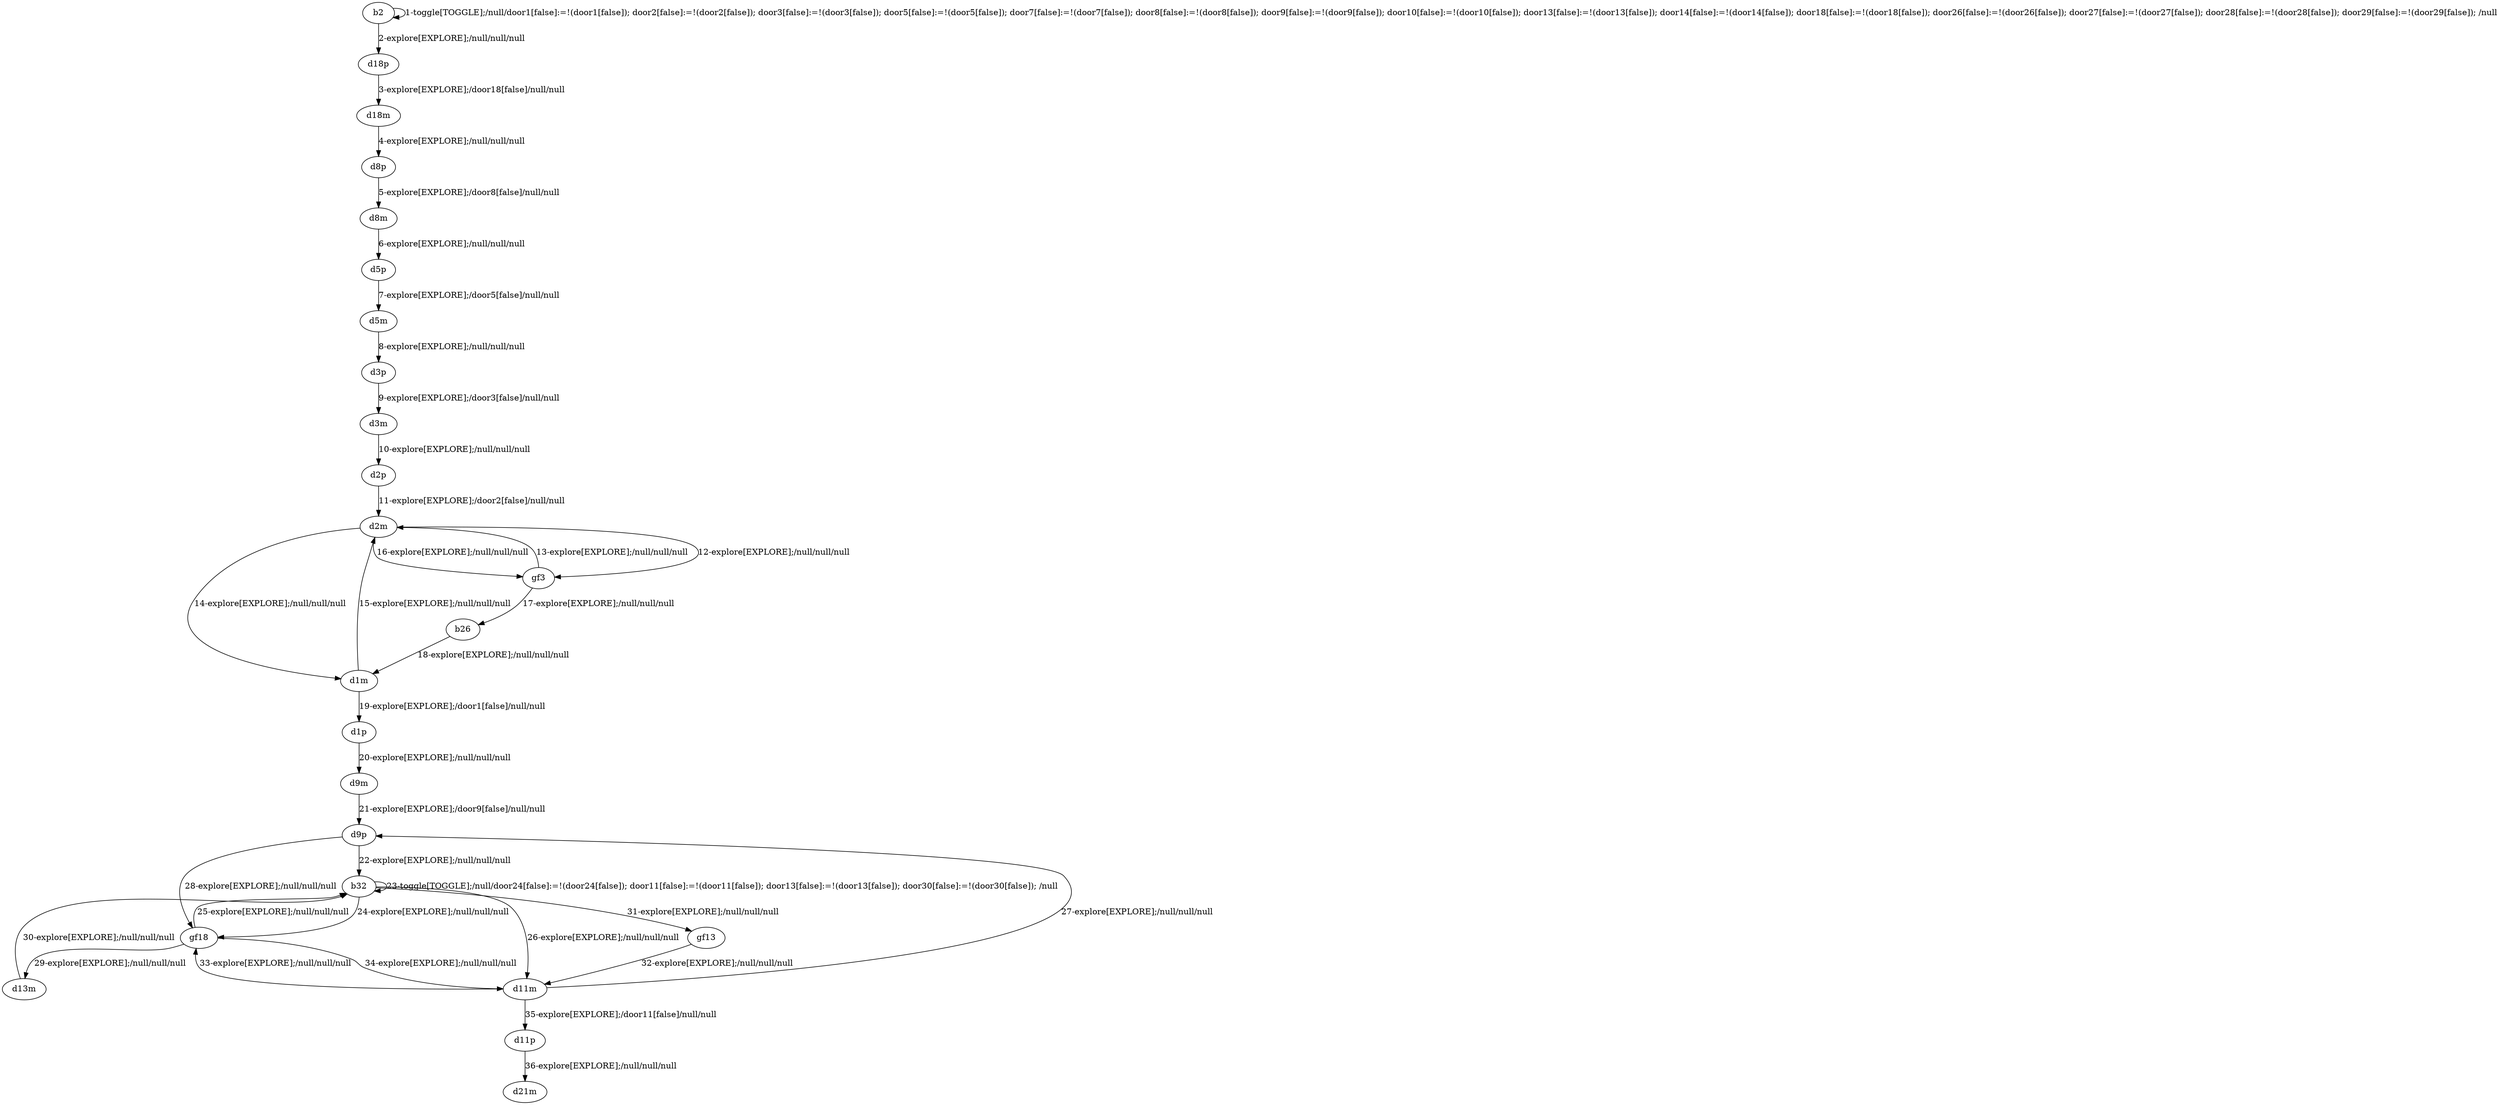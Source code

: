 # Total number of goals covered by this test: 1
# d11p --> d21m

digraph g {
"b2" -> "b2" [label = "1-toggle[TOGGLE];/null/door1[false]:=!(door1[false]); door2[false]:=!(door2[false]); door3[false]:=!(door3[false]); door5[false]:=!(door5[false]); door7[false]:=!(door7[false]); door8[false]:=!(door8[false]); door9[false]:=!(door9[false]); door10[false]:=!(door10[false]); door13[false]:=!(door13[false]); door14[false]:=!(door14[false]); door18[false]:=!(door18[false]); door26[false]:=!(door26[false]); door27[false]:=!(door27[false]); door28[false]:=!(door28[false]); door29[false]:=!(door29[false]); /null"];
"b2" -> "d18p" [label = "2-explore[EXPLORE];/null/null/null"];
"d18p" -> "d18m" [label = "3-explore[EXPLORE];/door18[false]/null/null"];
"d18m" -> "d8p" [label = "4-explore[EXPLORE];/null/null/null"];
"d8p" -> "d8m" [label = "5-explore[EXPLORE];/door8[false]/null/null"];
"d8m" -> "d5p" [label = "6-explore[EXPLORE];/null/null/null"];
"d5p" -> "d5m" [label = "7-explore[EXPLORE];/door5[false]/null/null"];
"d5m" -> "d3p" [label = "8-explore[EXPLORE];/null/null/null"];
"d3p" -> "d3m" [label = "9-explore[EXPLORE];/door3[false]/null/null"];
"d3m" -> "d2p" [label = "10-explore[EXPLORE];/null/null/null"];
"d2p" -> "d2m" [label = "11-explore[EXPLORE];/door2[false]/null/null"];
"d2m" -> "gf3" [label = "12-explore[EXPLORE];/null/null/null"];
"gf3" -> "d2m" [label = "13-explore[EXPLORE];/null/null/null"];
"d2m" -> "d1m" [label = "14-explore[EXPLORE];/null/null/null"];
"d1m" -> "d2m" [label = "15-explore[EXPLORE];/null/null/null"];
"d2m" -> "gf3" [label = "16-explore[EXPLORE];/null/null/null"];
"gf3" -> "b26" [label = "17-explore[EXPLORE];/null/null/null"];
"b26" -> "d1m" [label = "18-explore[EXPLORE];/null/null/null"];
"d1m" -> "d1p" [label = "19-explore[EXPLORE];/door1[false]/null/null"];
"d1p" -> "d9m" [label = "20-explore[EXPLORE];/null/null/null"];
"d9m" -> "d9p" [label = "21-explore[EXPLORE];/door9[false]/null/null"];
"d9p" -> "b32" [label = "22-explore[EXPLORE];/null/null/null"];
"b32" -> "b32" [label = "23-toggle[TOGGLE];/null/door24[false]:=!(door24[false]); door11[false]:=!(door11[false]); door13[false]:=!(door13[false]); door30[false]:=!(door30[false]); /null"];
"b32" -> "gf18" [label = "24-explore[EXPLORE];/null/null/null"];
"gf18" -> "b32" [label = "25-explore[EXPLORE];/null/null/null"];
"b32" -> "d11m" [label = "26-explore[EXPLORE];/null/null/null"];
"d11m" -> "d9p" [label = "27-explore[EXPLORE];/null/null/null"];
"d9p" -> "gf18" [label = "28-explore[EXPLORE];/null/null/null"];
"gf18" -> "d13m" [label = "29-explore[EXPLORE];/null/null/null"];
"d13m" -> "b32" [label = "30-explore[EXPLORE];/null/null/null"];
"b32" -> "gf13" [label = "31-explore[EXPLORE];/null/null/null"];
"gf13" -> "d11m" [label = "32-explore[EXPLORE];/null/null/null"];
"d11m" -> "gf18" [label = "33-explore[EXPLORE];/null/null/null"];
"gf18" -> "d11m" [label = "34-explore[EXPLORE];/null/null/null"];
"d11m" -> "d11p" [label = "35-explore[EXPLORE];/door11[false]/null/null"];
"d11p" -> "d21m" [label = "36-explore[EXPLORE];/null/null/null"];
}